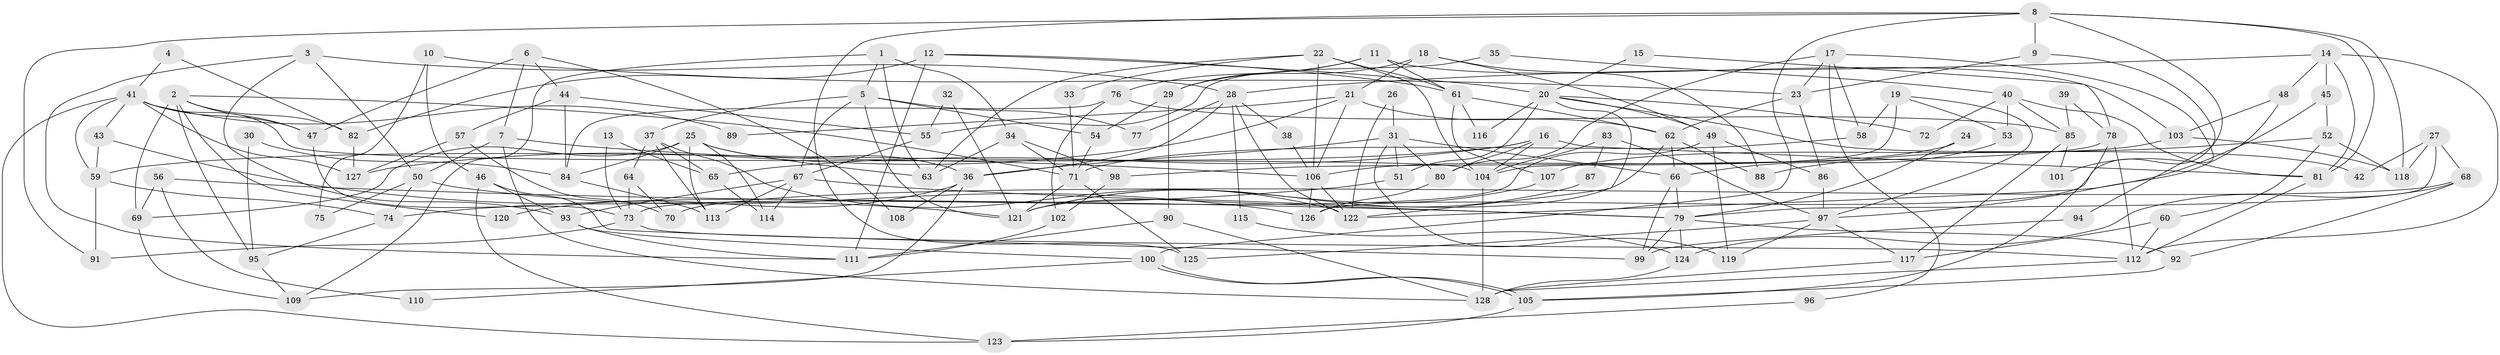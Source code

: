 // coarse degree distribution, {8: 0.16279069767441862, 4: 0.13953488372093023, 5: 0.09302325581395349, 6: 0.20930232558139536, 7: 0.16279069767441862, 10: 0.06976744186046512, 9: 0.046511627906976744, 11: 0.046511627906976744, 12: 0.023255813953488372, 2: 0.023255813953488372, 3: 0.023255813953488372}
// Generated by graph-tools (version 1.1) at 2025/51/03/04/25 22:51:23]
// undirected, 128 vertices, 256 edges
graph export_dot {
  node [color=gray90,style=filled];
  1;
  2;
  3;
  4;
  5;
  6;
  7;
  8;
  9;
  10;
  11;
  12;
  13;
  14;
  15;
  16;
  17;
  18;
  19;
  20;
  21;
  22;
  23;
  24;
  25;
  26;
  27;
  28;
  29;
  30;
  31;
  32;
  33;
  34;
  35;
  36;
  37;
  38;
  39;
  40;
  41;
  42;
  43;
  44;
  45;
  46;
  47;
  48;
  49;
  50;
  51;
  52;
  53;
  54;
  55;
  56;
  57;
  58;
  59;
  60;
  61;
  62;
  63;
  64;
  65;
  66;
  67;
  68;
  69;
  70;
  71;
  72;
  73;
  74;
  75;
  76;
  77;
  78;
  79;
  80;
  81;
  82;
  83;
  84;
  85;
  86;
  87;
  88;
  89;
  90;
  91;
  92;
  93;
  94;
  95;
  96;
  97;
  98;
  99;
  100;
  101;
  102;
  103;
  104;
  105;
  106;
  107;
  108;
  109;
  110;
  111;
  112;
  113;
  114;
  115;
  116;
  117;
  118;
  119;
  120;
  121;
  122;
  123;
  124;
  125;
  126;
  127;
  128;
  1 -- 63;
  1 -- 5;
  1 -- 34;
  1 -- 109;
  2 -- 71;
  2 -- 47;
  2 -- 69;
  2 -- 82;
  2 -- 95;
  2 -- 120;
  3 -- 111;
  3 -- 28;
  3 -- 50;
  3 -- 93;
  4 -- 41;
  4 -- 82;
  5 -- 121;
  5 -- 67;
  5 -- 37;
  5 -- 54;
  5 -- 77;
  6 -- 47;
  6 -- 7;
  6 -- 44;
  6 -- 108;
  7 -- 106;
  7 -- 50;
  7 -- 128;
  8 -- 126;
  8 -- 100;
  8 -- 9;
  8 -- 81;
  8 -- 91;
  8 -- 118;
  8 -- 125;
  9 -- 23;
  9 -- 94;
  10 -- 46;
  10 -- 23;
  10 -- 75;
  11 -- 61;
  11 -- 103;
  11 -- 29;
  11 -- 76;
  12 -- 111;
  12 -- 20;
  12 -- 61;
  12 -- 82;
  13 -- 73;
  13 -- 65;
  14 -- 112;
  14 -- 81;
  14 -- 28;
  14 -- 45;
  14 -- 48;
  15 -- 78;
  15 -- 20;
  16 -- 59;
  16 -- 80;
  16 -- 65;
  16 -- 81;
  16 -- 104;
  17 -- 58;
  17 -- 80;
  17 -- 23;
  17 -- 96;
  17 -- 101;
  18 -- 49;
  18 -- 21;
  18 -- 29;
  18 -- 88;
  19 -- 97;
  19 -- 104;
  19 -- 53;
  19 -- 58;
  20 -- 51;
  20 -- 49;
  20 -- 42;
  20 -- 72;
  20 -- 116;
  20 -- 122;
  21 -- 106;
  21 -- 62;
  21 -- 89;
  21 -- 127;
  22 -- 104;
  22 -- 63;
  22 -- 33;
  22 -- 61;
  22 -- 106;
  23 -- 62;
  23 -- 86;
  24 -- 79;
  24 -- 106;
  25 -- 69;
  25 -- 114;
  25 -- 36;
  25 -- 63;
  25 -- 84;
  25 -- 113;
  26 -- 122;
  26 -- 31;
  27 -- 79;
  27 -- 118;
  27 -- 42;
  27 -- 68;
  28 -- 122;
  28 -- 36;
  28 -- 38;
  28 -- 77;
  28 -- 115;
  29 -- 54;
  29 -- 90;
  30 -- 84;
  30 -- 95;
  31 -- 36;
  31 -- 66;
  31 -- 51;
  31 -- 80;
  31 -- 119;
  32 -- 55;
  32 -- 121;
  33 -- 71;
  34 -- 71;
  34 -- 63;
  34 -- 98;
  35 -- 55;
  35 -- 40;
  36 -- 108;
  36 -- 109;
  36 -- 120;
  37 -- 113;
  37 -- 64;
  37 -- 65;
  37 -- 122;
  38 -- 106;
  39 -- 85;
  39 -- 78;
  40 -- 85;
  40 -- 81;
  40 -- 53;
  40 -- 72;
  41 -- 104;
  41 -- 127;
  41 -- 43;
  41 -- 47;
  41 -- 59;
  41 -- 89;
  41 -- 123;
  43 -- 121;
  43 -- 59;
  44 -- 57;
  44 -- 55;
  44 -- 84;
  45 -- 122;
  45 -- 52;
  46 -- 93;
  46 -- 123;
  46 -- 99;
  47 -- 73;
  48 -- 103;
  48 -- 97;
  49 -- 73;
  49 -- 119;
  49 -- 86;
  50 -- 74;
  50 -- 75;
  50 -- 126;
  51 -- 74;
  52 -- 88;
  52 -- 60;
  52 -- 118;
  53 -- 66;
  54 -- 71;
  55 -- 67;
  56 -- 69;
  56 -- 79;
  56 -- 110;
  57 -- 127;
  57 -- 70;
  58 -- 71;
  59 -- 74;
  59 -- 91;
  60 -- 112;
  60 -- 117;
  61 -- 62;
  61 -- 107;
  61 -- 116;
  62 -- 66;
  62 -- 88;
  62 -- 121;
  64 -- 73;
  64 -- 70;
  65 -- 114;
  66 -- 99;
  66 -- 79;
  67 -- 79;
  67 -- 113;
  67 -- 93;
  67 -- 114;
  68 -- 92;
  68 -- 70;
  68 -- 124;
  69 -- 109;
  71 -- 125;
  71 -- 121;
  73 -- 112;
  73 -- 91;
  74 -- 95;
  76 -- 84;
  76 -- 85;
  76 -- 102;
  78 -- 98;
  78 -- 112;
  78 -- 105;
  79 -- 124;
  79 -- 92;
  79 -- 99;
  80 -- 126;
  81 -- 112;
  82 -- 127;
  83 -- 97;
  83 -- 104;
  83 -- 87;
  84 -- 113;
  85 -- 117;
  85 -- 101;
  86 -- 97;
  87 -- 121;
  90 -- 128;
  90 -- 111;
  92 -- 105;
  93 -- 100;
  93 -- 111;
  94 -- 99;
  95 -- 109;
  96 -- 123;
  97 -- 117;
  97 -- 119;
  97 -- 125;
  98 -- 102;
  100 -- 105;
  100 -- 105;
  100 -- 110;
  102 -- 111;
  103 -- 107;
  103 -- 118;
  104 -- 128;
  105 -- 123;
  106 -- 122;
  106 -- 126;
  107 -- 121;
  112 -- 128;
  115 -- 124;
  117 -- 128;
  124 -- 128;
}
